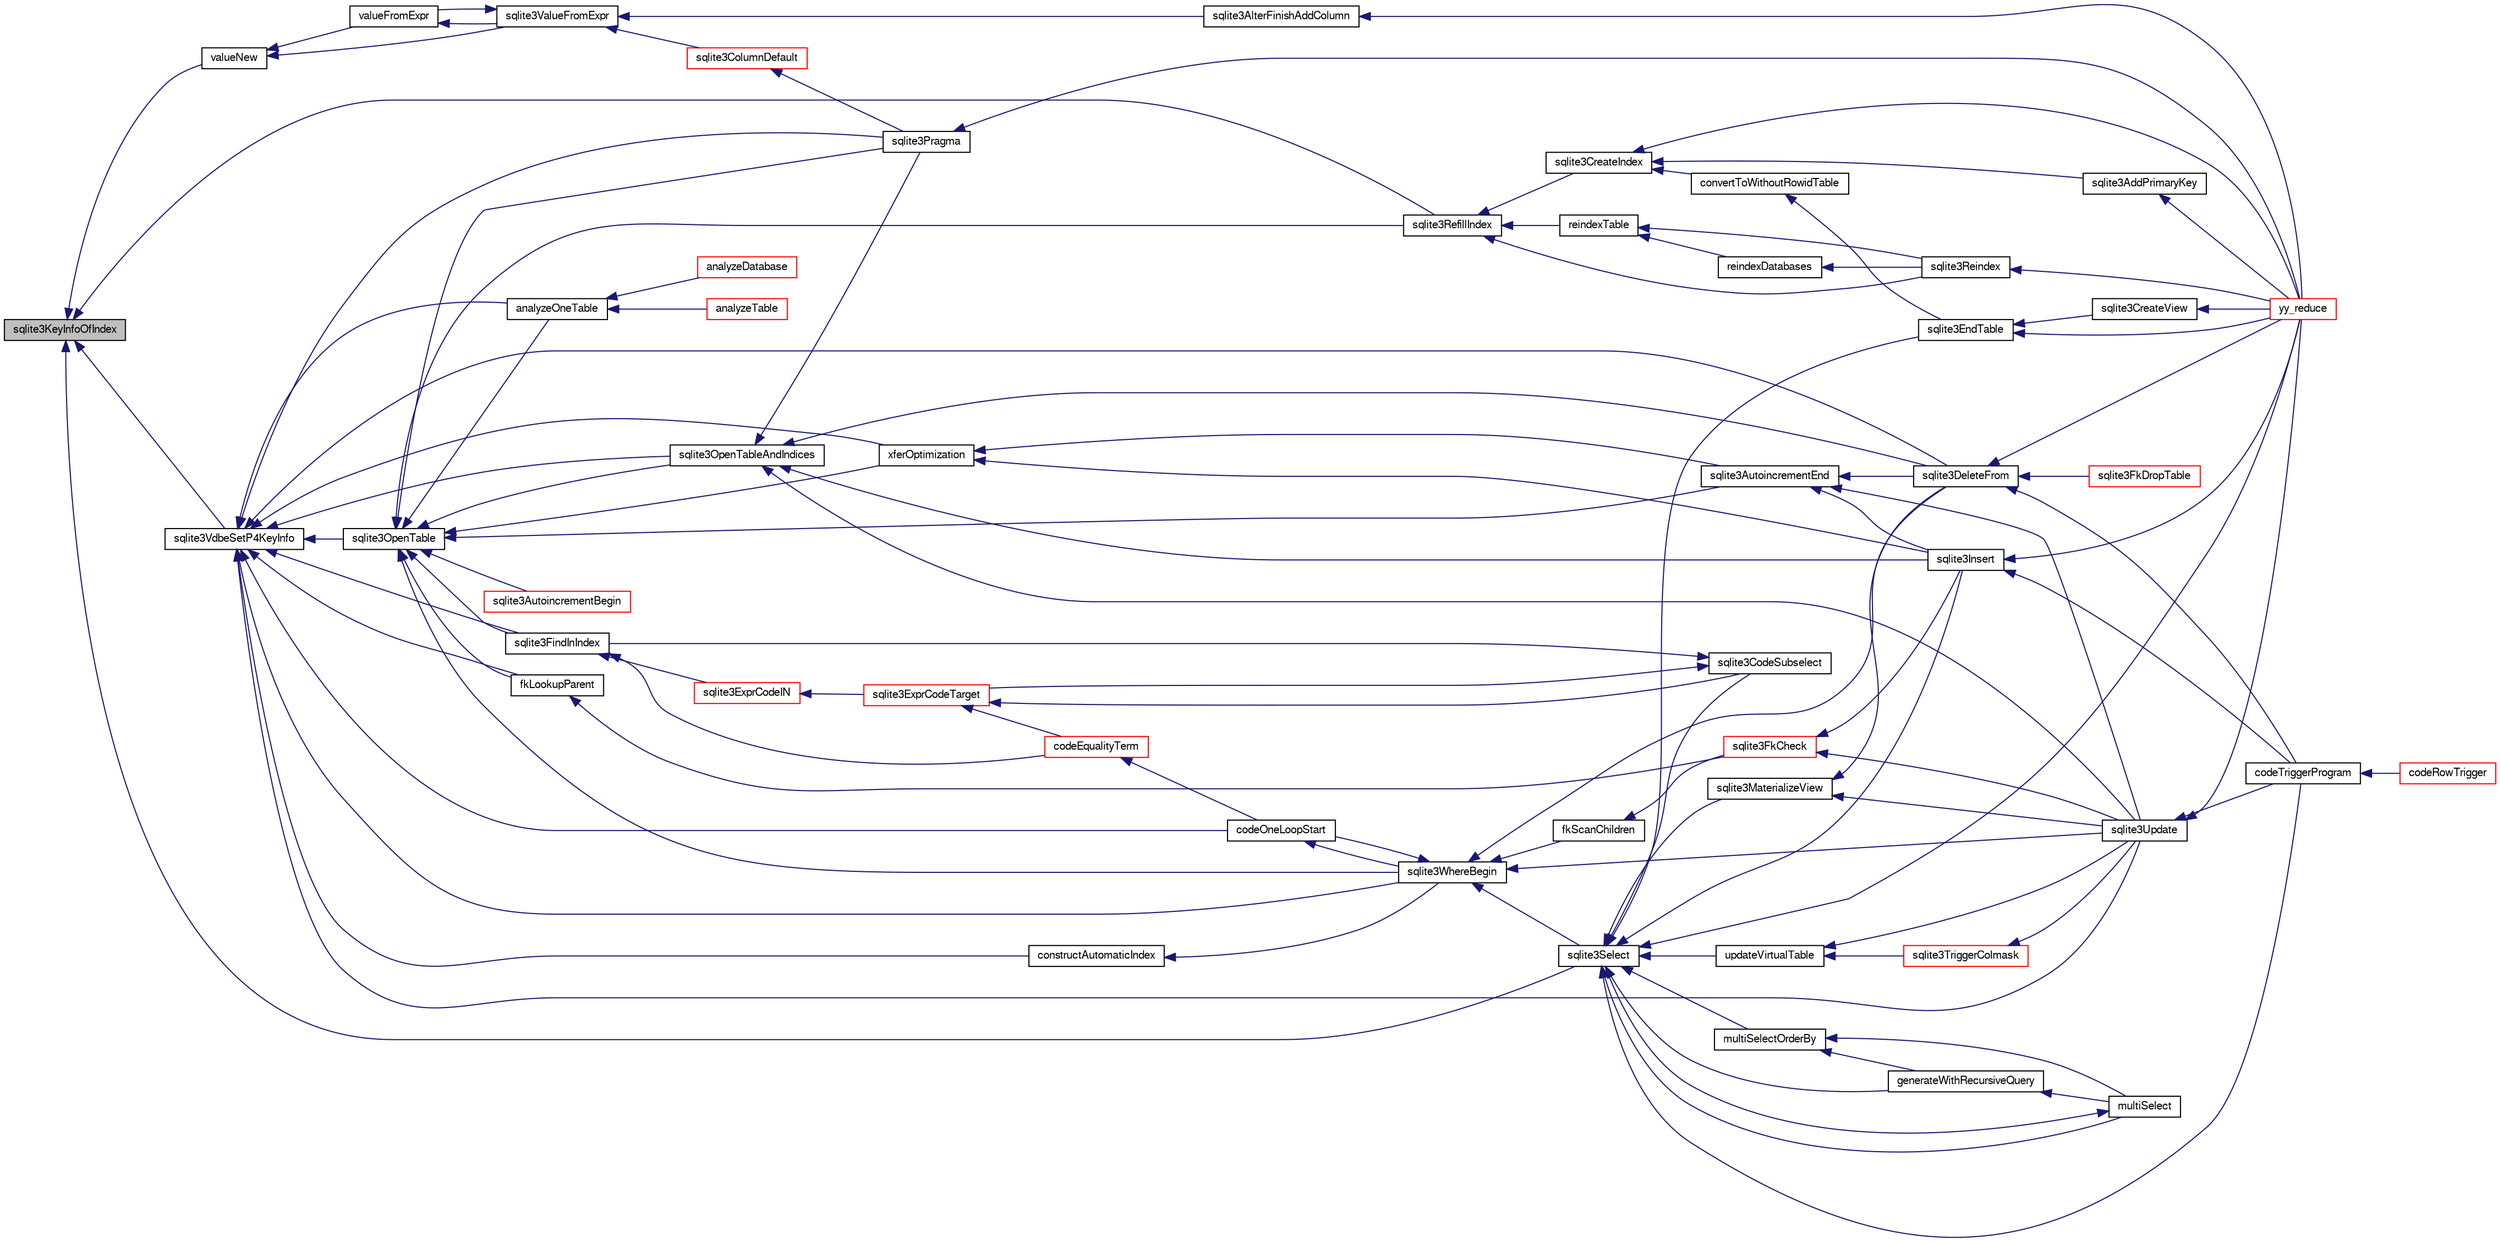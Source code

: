 digraph "sqlite3KeyInfoOfIndex"
{
  edge [fontname="FreeSans",fontsize="10",labelfontname="FreeSans",labelfontsize="10"];
  node [fontname="FreeSans",fontsize="10",shape=record];
  rankdir="LR";
  Node574085 [label="sqlite3KeyInfoOfIndex",height=0.2,width=0.4,color="black", fillcolor="grey75", style="filled", fontcolor="black"];
  Node574085 -> Node574086 [dir="back",color="midnightblue",fontsize="10",style="solid",fontname="FreeSans"];
  Node574086 [label="valueNew",height=0.2,width=0.4,color="black", fillcolor="white", style="filled",URL="$sqlite3_8c.html#a8c46710c4ab586edb377b565c6ba46bf"];
  Node574086 -> Node574087 [dir="back",color="midnightblue",fontsize="10",style="solid",fontname="FreeSans"];
  Node574087 [label="valueFromExpr",height=0.2,width=0.4,color="black", fillcolor="white", style="filled",URL="$sqlite3_8c.html#a08f91b27c0189e8b5bcdea6537466b7c"];
  Node574087 -> Node574088 [dir="back",color="midnightblue",fontsize="10",style="solid",fontname="FreeSans"];
  Node574088 [label="sqlite3ValueFromExpr",height=0.2,width=0.4,color="black", fillcolor="white", style="filled",URL="$sqlite3_8c.html#af103c812684544760641a1cd4d9745df"];
  Node574088 -> Node574087 [dir="back",color="midnightblue",fontsize="10",style="solid",fontname="FreeSans"];
  Node574088 -> Node574089 [dir="back",color="midnightblue",fontsize="10",style="solid",fontname="FreeSans"];
  Node574089 [label="sqlite3AlterFinishAddColumn",height=0.2,width=0.4,color="black", fillcolor="white", style="filled",URL="$sqlite3_8c.html#a392e1e5be904b01216faae16a77c2c31"];
  Node574089 -> Node574090 [dir="back",color="midnightblue",fontsize="10",style="solid",fontname="FreeSans"];
  Node574090 [label="yy_reduce",height=0.2,width=0.4,color="red", fillcolor="white", style="filled",URL="$sqlite3_8c.html#a7c419a9b25711c666a9a2449ef377f14"];
  Node574088 -> Node574092 [dir="back",color="midnightblue",fontsize="10",style="solid",fontname="FreeSans"];
  Node574092 [label="sqlite3ColumnDefault",height=0.2,width=0.4,color="red", fillcolor="white", style="filled",URL="$sqlite3_8c.html#a59f47949957801afdf53735549eacc7d"];
  Node574092 -> Node574127 [dir="back",color="midnightblue",fontsize="10",style="solid",fontname="FreeSans"];
  Node574127 [label="sqlite3Pragma",height=0.2,width=0.4,color="black", fillcolor="white", style="filled",URL="$sqlite3_8c.html#a111391370f58f8e6a6eca51fd34d62ed"];
  Node574127 -> Node574090 [dir="back",color="midnightblue",fontsize="10",style="solid",fontname="FreeSans"];
  Node574086 -> Node574088 [dir="back",color="midnightblue",fontsize="10",style="solid",fontname="FreeSans"];
  Node574085 -> Node574167 [dir="back",color="midnightblue",fontsize="10",style="solid",fontname="FreeSans"];
  Node574167 [label="sqlite3VdbeSetP4KeyInfo",height=0.2,width=0.4,color="black", fillcolor="white", style="filled",URL="$sqlite3_8c.html#a342090b36fbf7fdace2a23b8efca030c"];
  Node574167 -> Node574097 [dir="back",color="midnightblue",fontsize="10",style="solid",fontname="FreeSans"];
  Node574097 [label="sqlite3FindInIndex",height=0.2,width=0.4,color="black", fillcolor="white", style="filled",URL="$sqlite3_8c.html#af7d8c56ab0231f44bb5f87b3fafeffb2"];
  Node574097 -> Node574098 [dir="back",color="midnightblue",fontsize="10",style="solid",fontname="FreeSans"];
  Node574098 [label="sqlite3ExprCodeIN",height=0.2,width=0.4,color="red", fillcolor="white", style="filled",URL="$sqlite3_8c.html#ad9cf4f5b5ffb90c24a4a0900c8626193"];
  Node574098 -> Node574095 [dir="back",color="midnightblue",fontsize="10",style="solid",fontname="FreeSans"];
  Node574095 [label="sqlite3ExprCodeTarget",height=0.2,width=0.4,color="red", fillcolor="white", style="filled",URL="$sqlite3_8c.html#a4f308397a0a3ed299ed31aaa1ae2a293"];
  Node574095 -> Node574096 [dir="back",color="midnightblue",fontsize="10",style="solid",fontname="FreeSans"];
  Node574096 [label="sqlite3CodeSubselect",height=0.2,width=0.4,color="black", fillcolor="white", style="filled",URL="$sqlite3_8c.html#aa69b46d2204a1d1b110107a1be12ee0c"];
  Node574096 -> Node574097 [dir="back",color="midnightblue",fontsize="10",style="solid",fontname="FreeSans"];
  Node574096 -> Node574095 [dir="back",color="midnightblue",fontsize="10",style="solid",fontname="FreeSans"];
  Node574095 -> Node574139 [dir="back",color="midnightblue",fontsize="10",style="solid",fontname="FreeSans"];
  Node574139 [label="codeEqualityTerm",height=0.2,width=0.4,color="red", fillcolor="white", style="filled",URL="$sqlite3_8c.html#ad88a57073f031452c9843e97f15acc47"];
  Node574139 -> Node574138 [dir="back",color="midnightblue",fontsize="10",style="solid",fontname="FreeSans"];
  Node574138 [label="codeOneLoopStart",height=0.2,width=0.4,color="black", fillcolor="white", style="filled",URL="$sqlite3_8c.html#aa868875120b151c169cc79139ed6e008"];
  Node574138 -> Node574129 [dir="back",color="midnightblue",fontsize="10",style="solid",fontname="FreeSans"];
  Node574129 [label="sqlite3WhereBegin",height=0.2,width=0.4,color="black", fillcolor="white", style="filled",URL="$sqlite3_8c.html#acad049f5c9a96a8118cffd5e5ce89f7c"];
  Node574129 -> Node574114 [dir="back",color="midnightblue",fontsize="10",style="solid",fontname="FreeSans"];
  Node574114 [label="sqlite3DeleteFrom",height=0.2,width=0.4,color="black", fillcolor="white", style="filled",URL="$sqlite3_8c.html#ab9b4b45349188b49eabb23f94608a091"];
  Node574114 -> Node574115 [dir="back",color="midnightblue",fontsize="10",style="solid",fontname="FreeSans"];
  Node574115 [label="sqlite3FkDropTable",height=0.2,width=0.4,color="red", fillcolor="white", style="filled",URL="$sqlite3_8c.html#a1218c6fc74e89152ceaa4760e82f5ef9"];
  Node574114 -> Node574117 [dir="back",color="midnightblue",fontsize="10",style="solid",fontname="FreeSans"];
  Node574117 [label="codeTriggerProgram",height=0.2,width=0.4,color="black", fillcolor="white", style="filled",URL="$sqlite3_8c.html#a120801f59d9281d201d2ff4b2606836e"];
  Node574117 -> Node574118 [dir="back",color="midnightblue",fontsize="10",style="solid",fontname="FreeSans"];
  Node574118 [label="codeRowTrigger",height=0.2,width=0.4,color="red", fillcolor="white", style="filled",URL="$sqlite3_8c.html#a463cea5aaaf388b560b206570a0022fc"];
  Node574114 -> Node574090 [dir="back",color="midnightblue",fontsize="10",style="solid",fontname="FreeSans"];
  Node574129 -> Node574130 [dir="back",color="midnightblue",fontsize="10",style="solid",fontname="FreeSans"];
  Node574130 [label="fkScanChildren",height=0.2,width=0.4,color="black", fillcolor="white", style="filled",URL="$sqlite3_8c.html#a67c9dcb484336b3155e7a82a037d4691"];
  Node574130 -> Node574131 [dir="back",color="midnightblue",fontsize="10",style="solid",fontname="FreeSans"];
  Node574131 [label="sqlite3FkCheck",height=0.2,width=0.4,color="red", fillcolor="white", style="filled",URL="$sqlite3_8c.html#aa38fb76c7d6f48f19772877a41703b92"];
  Node574131 -> Node574124 [dir="back",color="midnightblue",fontsize="10",style="solid",fontname="FreeSans"];
  Node574124 [label="sqlite3Insert",height=0.2,width=0.4,color="black", fillcolor="white", style="filled",URL="$sqlite3_8c.html#a5b17c9c2000bae6bdff8e6be48d7dc2b"];
  Node574124 -> Node574117 [dir="back",color="midnightblue",fontsize="10",style="solid",fontname="FreeSans"];
  Node574124 -> Node574090 [dir="back",color="midnightblue",fontsize="10",style="solid",fontname="FreeSans"];
  Node574131 -> Node574122 [dir="back",color="midnightblue",fontsize="10",style="solid",fontname="FreeSans"];
  Node574122 [label="sqlite3Update",height=0.2,width=0.4,color="black", fillcolor="white", style="filled",URL="$sqlite3_8c.html#ac5aa67c46e8cc8174566fabe6809fafa"];
  Node574122 -> Node574117 [dir="back",color="midnightblue",fontsize="10",style="solid",fontname="FreeSans"];
  Node574122 -> Node574090 [dir="back",color="midnightblue",fontsize="10",style="solid",fontname="FreeSans"];
  Node574129 -> Node574132 [dir="back",color="midnightblue",fontsize="10",style="solid",fontname="FreeSans"];
  Node574132 [label="sqlite3Select",height=0.2,width=0.4,color="black", fillcolor="white", style="filled",URL="$sqlite3_8c.html#a2465ee8c956209ba4b272477b7c21a45"];
  Node574132 -> Node574096 [dir="back",color="midnightblue",fontsize="10",style="solid",fontname="FreeSans"];
  Node574132 -> Node574107 [dir="back",color="midnightblue",fontsize="10",style="solid",fontname="FreeSans"];
  Node574107 [label="sqlite3EndTable",height=0.2,width=0.4,color="black", fillcolor="white", style="filled",URL="$sqlite3_8c.html#a7b5f2c66c0f0b6f819d970ca389768b0"];
  Node574107 -> Node574108 [dir="back",color="midnightblue",fontsize="10",style="solid",fontname="FreeSans"];
  Node574108 [label="sqlite3CreateView",height=0.2,width=0.4,color="black", fillcolor="white", style="filled",URL="$sqlite3_8c.html#a9d85cb00ff71dee5cd9a019503a6982e"];
  Node574108 -> Node574090 [dir="back",color="midnightblue",fontsize="10",style="solid",fontname="FreeSans"];
  Node574107 -> Node574090 [dir="back",color="midnightblue",fontsize="10",style="solid",fontname="FreeSans"];
  Node574132 -> Node574133 [dir="back",color="midnightblue",fontsize="10",style="solid",fontname="FreeSans"];
  Node574133 [label="sqlite3MaterializeView",height=0.2,width=0.4,color="black", fillcolor="white", style="filled",URL="$sqlite3_8c.html#a4557984b0b75f998fb0c3f231c9b1def"];
  Node574133 -> Node574114 [dir="back",color="midnightblue",fontsize="10",style="solid",fontname="FreeSans"];
  Node574133 -> Node574122 [dir="back",color="midnightblue",fontsize="10",style="solid",fontname="FreeSans"];
  Node574132 -> Node574124 [dir="back",color="midnightblue",fontsize="10",style="solid",fontname="FreeSans"];
  Node574132 -> Node574134 [dir="back",color="midnightblue",fontsize="10",style="solid",fontname="FreeSans"];
  Node574134 [label="generateWithRecursiveQuery",height=0.2,width=0.4,color="black", fillcolor="white", style="filled",URL="$sqlite3_8c.html#ade2c3663fa9c3b9676507984b9483942"];
  Node574134 -> Node574135 [dir="back",color="midnightblue",fontsize="10",style="solid",fontname="FreeSans"];
  Node574135 [label="multiSelect",height=0.2,width=0.4,color="black", fillcolor="white", style="filled",URL="$sqlite3_8c.html#a6456c61f3d9b2389738753cedfa24fa7"];
  Node574135 -> Node574132 [dir="back",color="midnightblue",fontsize="10",style="solid",fontname="FreeSans"];
  Node574132 -> Node574135 [dir="back",color="midnightblue",fontsize="10",style="solid",fontname="FreeSans"];
  Node574132 -> Node574136 [dir="back",color="midnightblue",fontsize="10",style="solid",fontname="FreeSans"];
  Node574136 [label="multiSelectOrderBy",height=0.2,width=0.4,color="black", fillcolor="white", style="filled",URL="$sqlite3_8c.html#afcdb8488c6f4dfdadaf9f04bca35b808"];
  Node574136 -> Node574134 [dir="back",color="midnightblue",fontsize="10",style="solid",fontname="FreeSans"];
  Node574136 -> Node574135 [dir="back",color="midnightblue",fontsize="10",style="solid",fontname="FreeSans"];
  Node574132 -> Node574117 [dir="back",color="midnightblue",fontsize="10",style="solid",fontname="FreeSans"];
  Node574132 -> Node574137 [dir="back",color="midnightblue",fontsize="10",style="solid",fontname="FreeSans"];
  Node574137 [label="updateVirtualTable",height=0.2,width=0.4,color="black", fillcolor="white", style="filled",URL="$sqlite3_8c.html#a740220531db9293c39a2cdd7da3f74e1"];
  Node574137 -> Node574125 [dir="back",color="midnightblue",fontsize="10",style="solid",fontname="FreeSans"];
  Node574125 [label="sqlite3TriggerColmask",height=0.2,width=0.4,color="red", fillcolor="white", style="filled",URL="$sqlite3_8c.html#acace8e99e37ae5e84ea03c65e820c540"];
  Node574125 -> Node574122 [dir="back",color="midnightblue",fontsize="10",style="solid",fontname="FreeSans"];
  Node574137 -> Node574122 [dir="back",color="midnightblue",fontsize="10",style="solid",fontname="FreeSans"];
  Node574132 -> Node574090 [dir="back",color="midnightblue",fontsize="10",style="solid",fontname="FreeSans"];
  Node574129 -> Node574122 [dir="back",color="midnightblue",fontsize="10",style="solid",fontname="FreeSans"];
  Node574129 -> Node574138 [dir="back",color="midnightblue",fontsize="10",style="solid",fontname="FreeSans"];
  Node574097 -> Node574139 [dir="back",color="midnightblue",fontsize="10",style="solid",fontname="FreeSans"];
  Node574167 -> Node574163 [dir="back",color="midnightblue",fontsize="10",style="solid",fontname="FreeSans"];
  Node574163 [label="analyzeOneTable",height=0.2,width=0.4,color="black", fillcolor="white", style="filled",URL="$sqlite3_8c.html#a31d4182bf855943a5d0526dbb4987803"];
  Node574163 -> Node574164 [dir="back",color="midnightblue",fontsize="10",style="solid",fontname="FreeSans"];
  Node574164 [label="analyzeDatabase",height=0.2,width=0.4,color="red", fillcolor="white", style="filled",URL="$sqlite3_8c.html#a19f2a630f42aaa010d1b47b81f8cea18"];
  Node574163 -> Node574166 [dir="back",color="midnightblue",fontsize="10",style="solid",fontname="FreeSans"];
  Node574166 [label="analyzeTable",height=0.2,width=0.4,color="red", fillcolor="white", style="filled",URL="$sqlite3_8c.html#a85f18bcf2d42d5d6ae3033b0c49144b6"];
  Node574167 -> Node574114 [dir="back",color="midnightblue",fontsize="10",style="solid",fontname="FreeSans"];
  Node574167 -> Node574168 [dir="back",color="midnightblue",fontsize="10",style="solid",fontname="FreeSans"];
  Node574168 [label="fkLookupParent",height=0.2,width=0.4,color="black", fillcolor="white", style="filled",URL="$sqlite3_8c.html#ac7b0111b1d2e3305a38874a645a86d06"];
  Node574168 -> Node574131 [dir="back",color="midnightblue",fontsize="10",style="solid",fontname="FreeSans"];
  Node574167 -> Node574169 [dir="back",color="midnightblue",fontsize="10",style="solid",fontname="FreeSans"];
  Node574169 [label="sqlite3OpenTable",height=0.2,width=0.4,color="black", fillcolor="white", style="filled",URL="$sqlite3_8c.html#aa935d8de28fb95e999736ef792d5a808"];
  Node574169 -> Node574097 [dir="back",color="midnightblue",fontsize="10",style="solid",fontname="FreeSans"];
  Node574169 -> Node574163 [dir="back",color="midnightblue",fontsize="10",style="solid",fontname="FreeSans"];
  Node574169 -> Node574103 [dir="back",color="midnightblue",fontsize="10",style="solid",fontname="FreeSans"];
  Node574103 [label="sqlite3RefillIndex",height=0.2,width=0.4,color="black", fillcolor="white", style="filled",URL="$sqlite3_8c.html#a17be5b679d9181b961ea9ba4a18d4f80"];
  Node574103 -> Node574104 [dir="back",color="midnightblue",fontsize="10",style="solid",fontname="FreeSans"];
  Node574104 [label="sqlite3CreateIndex",height=0.2,width=0.4,color="black", fillcolor="white", style="filled",URL="$sqlite3_8c.html#a8dbe5e590ab6c58a8c45f34f7c81e825"];
  Node574104 -> Node574105 [dir="back",color="midnightblue",fontsize="10",style="solid",fontname="FreeSans"];
  Node574105 [label="sqlite3AddPrimaryKey",height=0.2,width=0.4,color="black", fillcolor="white", style="filled",URL="$sqlite3_8c.html#af2b0672c3379d2a7d927d210ae0ade62"];
  Node574105 -> Node574090 [dir="back",color="midnightblue",fontsize="10",style="solid",fontname="FreeSans"];
  Node574104 -> Node574106 [dir="back",color="midnightblue",fontsize="10",style="solid",fontname="FreeSans"];
  Node574106 [label="convertToWithoutRowidTable",height=0.2,width=0.4,color="black", fillcolor="white", style="filled",URL="$sqlite3_8c.html#a0d41effc4e4a0ba740429a08f6747313"];
  Node574106 -> Node574107 [dir="back",color="midnightblue",fontsize="10",style="solid",fontname="FreeSans"];
  Node574104 -> Node574090 [dir="back",color="midnightblue",fontsize="10",style="solid",fontname="FreeSans"];
  Node574103 -> Node574109 [dir="back",color="midnightblue",fontsize="10",style="solid",fontname="FreeSans"];
  Node574109 [label="reindexTable",height=0.2,width=0.4,color="black", fillcolor="white", style="filled",URL="$sqlite3_8c.html#aaa297e36c19aa0d39c60bf95a03b04b6"];
  Node574109 -> Node574110 [dir="back",color="midnightblue",fontsize="10",style="solid",fontname="FreeSans"];
  Node574110 [label="reindexDatabases",height=0.2,width=0.4,color="black", fillcolor="white", style="filled",URL="$sqlite3_8c.html#a46f694db346b6a742a9874efff040a85"];
  Node574110 -> Node574111 [dir="back",color="midnightblue",fontsize="10",style="solid",fontname="FreeSans"];
  Node574111 [label="sqlite3Reindex",height=0.2,width=0.4,color="black", fillcolor="white", style="filled",URL="$sqlite3_8c.html#abd189e31189391e1ef114b413ff4abbf"];
  Node574111 -> Node574090 [dir="back",color="midnightblue",fontsize="10",style="solid",fontname="FreeSans"];
  Node574109 -> Node574111 [dir="back",color="midnightblue",fontsize="10",style="solid",fontname="FreeSans"];
  Node574103 -> Node574111 [dir="back",color="midnightblue",fontsize="10",style="solid",fontname="FreeSans"];
  Node574169 -> Node574168 [dir="back",color="midnightblue",fontsize="10",style="solid",fontname="FreeSans"];
  Node574169 -> Node574170 [dir="back",color="midnightblue",fontsize="10",style="solid",fontname="FreeSans"];
  Node574170 [label="sqlite3AutoincrementBegin",height=0.2,width=0.4,color="red", fillcolor="white", style="filled",URL="$sqlite3_8c.html#a62a5d5880763dac53a4110157e094ebd"];
  Node574169 -> Node574171 [dir="back",color="midnightblue",fontsize="10",style="solid",fontname="FreeSans"];
  Node574171 [label="sqlite3AutoincrementEnd",height=0.2,width=0.4,color="black", fillcolor="white", style="filled",URL="$sqlite3_8c.html#ad8f51f6ea684367030cd9c09234374e7"];
  Node574171 -> Node574114 [dir="back",color="midnightblue",fontsize="10",style="solid",fontname="FreeSans"];
  Node574171 -> Node574124 [dir="back",color="midnightblue",fontsize="10",style="solid",fontname="FreeSans"];
  Node574171 -> Node574122 [dir="back",color="midnightblue",fontsize="10",style="solid",fontname="FreeSans"];
  Node574169 -> Node574172 [dir="back",color="midnightblue",fontsize="10",style="solid",fontname="FreeSans"];
  Node574172 [label="sqlite3OpenTableAndIndices",height=0.2,width=0.4,color="black", fillcolor="white", style="filled",URL="$sqlite3_8c.html#a14aa7e8abd9fb8406812b9f90560e6ac"];
  Node574172 -> Node574114 [dir="back",color="midnightblue",fontsize="10",style="solid",fontname="FreeSans"];
  Node574172 -> Node574124 [dir="back",color="midnightblue",fontsize="10",style="solid",fontname="FreeSans"];
  Node574172 -> Node574127 [dir="back",color="midnightblue",fontsize="10",style="solid",fontname="FreeSans"];
  Node574172 -> Node574122 [dir="back",color="midnightblue",fontsize="10",style="solid",fontname="FreeSans"];
  Node574169 -> Node574173 [dir="back",color="midnightblue",fontsize="10",style="solid",fontname="FreeSans"];
  Node574173 [label="xferOptimization",height=0.2,width=0.4,color="black", fillcolor="white", style="filled",URL="$sqlite3_8c.html#ae85c90f7d064fe83f4ed930e708855d2"];
  Node574173 -> Node574171 [dir="back",color="midnightblue",fontsize="10",style="solid",fontname="FreeSans"];
  Node574173 -> Node574124 [dir="back",color="midnightblue",fontsize="10",style="solid",fontname="FreeSans"];
  Node574169 -> Node574127 [dir="back",color="midnightblue",fontsize="10",style="solid",fontname="FreeSans"];
  Node574169 -> Node574129 [dir="back",color="midnightblue",fontsize="10",style="solid",fontname="FreeSans"];
  Node574167 -> Node574172 [dir="back",color="midnightblue",fontsize="10",style="solid",fontname="FreeSans"];
  Node574167 -> Node574173 [dir="back",color="midnightblue",fontsize="10",style="solid",fontname="FreeSans"];
  Node574167 -> Node574127 [dir="back",color="midnightblue",fontsize="10",style="solid",fontname="FreeSans"];
  Node574167 -> Node574122 [dir="back",color="midnightblue",fontsize="10",style="solid",fontname="FreeSans"];
  Node574167 -> Node574128 [dir="back",color="midnightblue",fontsize="10",style="solid",fontname="FreeSans"];
  Node574128 [label="constructAutomaticIndex",height=0.2,width=0.4,color="black", fillcolor="white", style="filled",URL="$sqlite3_8c.html#aad43d38bc718f4c8e8d0dd8f33ed526f"];
  Node574128 -> Node574129 [dir="back",color="midnightblue",fontsize="10",style="solid",fontname="FreeSans"];
  Node574167 -> Node574138 [dir="back",color="midnightblue",fontsize="10",style="solid",fontname="FreeSans"];
  Node574167 -> Node574129 [dir="back",color="midnightblue",fontsize="10",style="solid",fontname="FreeSans"];
  Node574085 -> Node574103 [dir="back",color="midnightblue",fontsize="10",style="solid",fontname="FreeSans"];
  Node574085 -> Node574132 [dir="back",color="midnightblue",fontsize="10",style="solid",fontname="FreeSans"];
}
